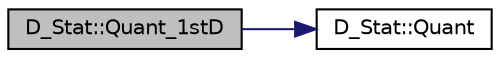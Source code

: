 digraph "D_Stat::Quant_1stD"
{
 // LATEX_PDF_SIZE
  edge [fontname="Helvetica",fontsize="10",labelfontname="Helvetica",labelfontsize="10"];
  node [fontname="Helvetica",fontsize="10",shape=record];
  rankdir="LR";
  Node1 [label="D_Stat::Quant_1stD",height=0.2,width=0.4,color="black", fillcolor="grey75", style="filled", fontcolor="black",tooltip=" "];
  Node1 -> Node2 [color="midnightblue",fontsize="10",style="solid",fontname="Helvetica"];
  Node2 [label="D_Stat::Quant",height=0.2,width=0.4,color="black", fillcolor="white", style="filled",URL="$class_d___stat.html#a481cfdd09c9550b93d6ac540ab59a90f",tooltip=" "];
}
